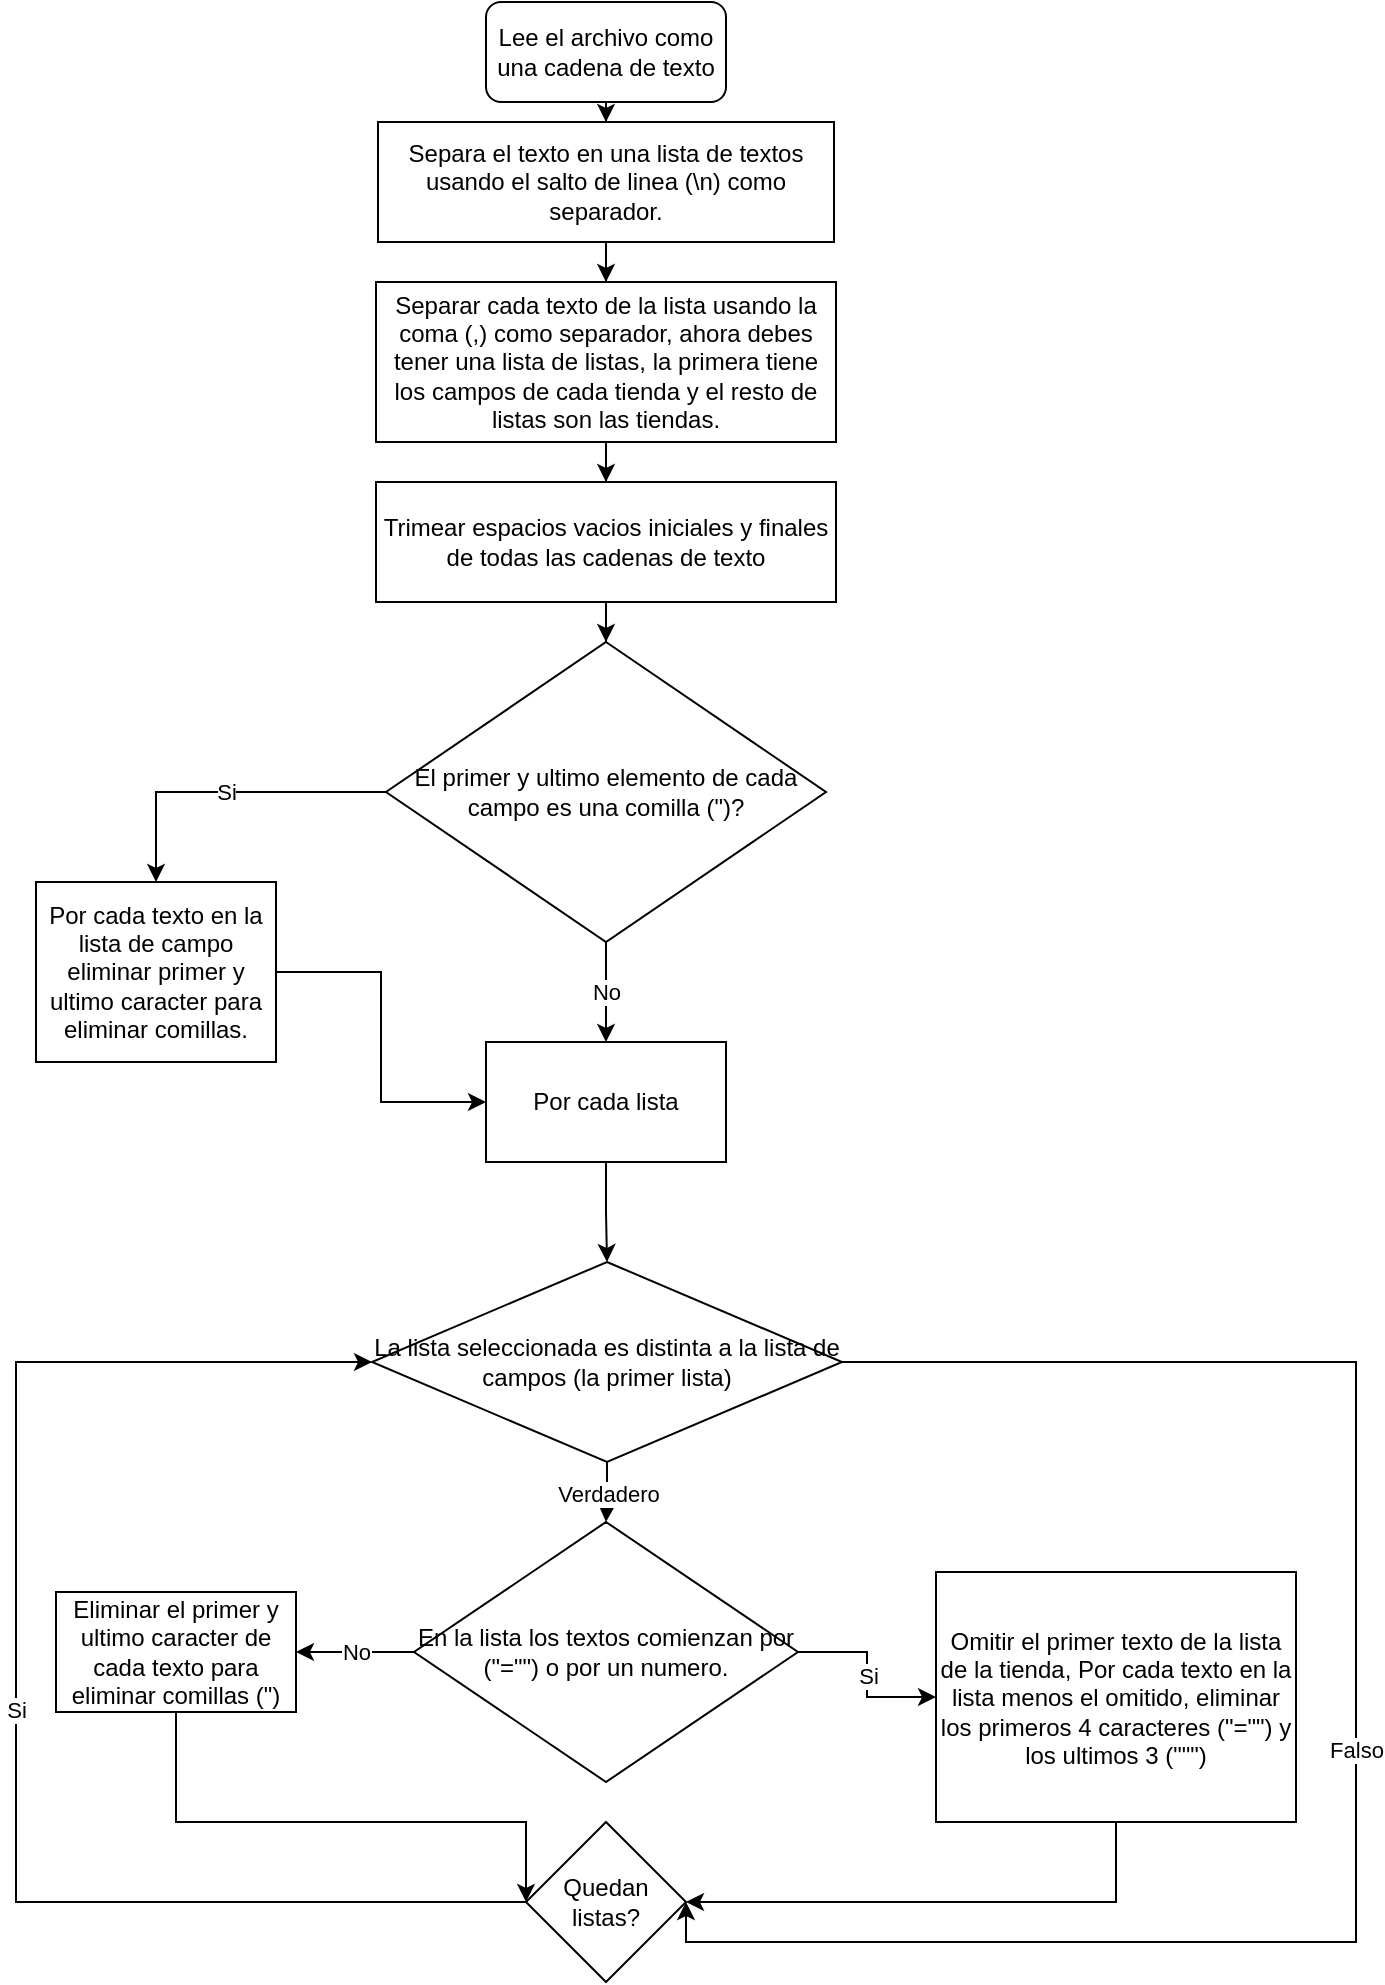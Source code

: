 <mxfile version="25.0.3">
  <diagram name="Page-1" id="QiGNwmnF0ydiQjV3WvcA">
    <mxGraphModel dx="700" dy="360" grid="1" gridSize="10" guides="1" tooltips="1" connect="1" arrows="1" fold="1" page="1" pageScale="1" pageWidth="850" pageHeight="1100" math="0" shadow="0">
      <root>
        <mxCell id="0" />
        <mxCell id="1" parent="0" />
        <mxCell id="hOekY8qDoX06iNIJRlEA-7" style="edgeStyle=orthogonalEdgeStyle;rounded=0;orthogonalLoop=1;jettySize=auto;html=1;entryX=0.5;entryY=0;entryDx=0;entryDy=0;" edge="1" parent="1" source="hOekY8qDoX06iNIJRlEA-1" target="hOekY8qDoX06iNIJRlEA-6">
          <mxGeometry relative="1" as="geometry" />
        </mxCell>
        <mxCell id="hOekY8qDoX06iNIJRlEA-1" value="Lee el archivo como una cadena de texto" style="rounded=1;whiteSpace=wrap;html=1;" vertex="1" parent="1">
          <mxGeometry x="365" y="10" width="120" height="50" as="geometry" />
        </mxCell>
        <mxCell id="hOekY8qDoX06iNIJRlEA-39" value="Si" style="edgeStyle=orthogonalEdgeStyle;rounded=0;orthogonalLoop=1;jettySize=auto;html=1;entryX=0;entryY=0.5;entryDx=0;entryDy=0;" edge="1" parent="1" source="hOekY8qDoX06iNIJRlEA-4" target="hOekY8qDoX06iNIJRlEA-22">
          <mxGeometry relative="1" as="geometry" />
        </mxCell>
        <mxCell id="hOekY8qDoX06iNIJRlEA-44" value="No" style="edgeStyle=orthogonalEdgeStyle;rounded=0;orthogonalLoop=1;jettySize=auto;html=1;entryX=1;entryY=0.5;entryDx=0;entryDy=0;" edge="1" parent="1" source="hOekY8qDoX06iNIJRlEA-4" target="hOekY8qDoX06iNIJRlEA-43">
          <mxGeometry relative="1" as="geometry" />
        </mxCell>
        <mxCell id="hOekY8qDoX06iNIJRlEA-4" value="En la lista los textos comienzan por (&quot;=&quot;&quot;) o por un numero." style="rhombus;whiteSpace=wrap;html=1;" vertex="1" parent="1">
          <mxGeometry x="329" y="770" width="192" height="130" as="geometry" />
        </mxCell>
        <mxCell id="hOekY8qDoX06iNIJRlEA-10" style="edgeStyle=orthogonalEdgeStyle;rounded=0;orthogonalLoop=1;jettySize=auto;html=1;entryX=0.5;entryY=0;entryDx=0;entryDy=0;" edge="1" parent="1" source="hOekY8qDoX06iNIJRlEA-6" target="hOekY8qDoX06iNIJRlEA-9">
          <mxGeometry relative="1" as="geometry" />
        </mxCell>
        <mxCell id="hOekY8qDoX06iNIJRlEA-6" value="Separa el texto en una lista de textos usando el salto de linea (\n) como separador." style="rounded=0;whiteSpace=wrap;html=1;" vertex="1" parent="1">
          <mxGeometry x="311" y="70" width="228" height="60" as="geometry" />
        </mxCell>
        <mxCell id="hOekY8qDoX06iNIJRlEA-12" style="edgeStyle=orthogonalEdgeStyle;rounded=0;orthogonalLoop=1;jettySize=auto;html=1;entryX=0.5;entryY=0;entryDx=0;entryDy=0;" edge="1" parent="1" source="hOekY8qDoX06iNIJRlEA-9" target="hOekY8qDoX06iNIJRlEA-11">
          <mxGeometry relative="1" as="geometry" />
        </mxCell>
        <mxCell id="hOekY8qDoX06iNIJRlEA-9" value="Separar cada texto de la lista usando la coma (,) como separador, ahora debes tener una lista de listas, la primera tiene los campos de cada tienda y el resto de listas son las tiendas." style="rounded=0;whiteSpace=wrap;html=1;" vertex="1" parent="1">
          <mxGeometry x="310" y="150" width="230" height="80" as="geometry" />
        </mxCell>
        <mxCell id="hOekY8qDoX06iNIJRlEA-16" style="edgeStyle=orthogonalEdgeStyle;rounded=0;orthogonalLoop=1;jettySize=auto;html=1;entryX=0.5;entryY=0;entryDx=0;entryDy=0;" edge="1" parent="1" source="hOekY8qDoX06iNIJRlEA-11" target="hOekY8qDoX06iNIJRlEA-14">
          <mxGeometry relative="1" as="geometry" />
        </mxCell>
        <mxCell id="hOekY8qDoX06iNIJRlEA-11" value="Trimear espacios vacios iniciales y finales de todas las cadenas de texto" style="rounded=0;whiteSpace=wrap;html=1;" vertex="1" parent="1">
          <mxGeometry x="310" y="250" width="230" height="60" as="geometry" />
        </mxCell>
        <mxCell id="hOekY8qDoX06iNIJRlEA-18" value="Si" style="edgeStyle=orthogonalEdgeStyle;rounded=0;orthogonalLoop=1;jettySize=auto;html=1;entryX=0.5;entryY=0;entryDx=0;entryDy=0;" edge="1" parent="1" source="hOekY8qDoX06iNIJRlEA-14" target="hOekY8qDoX06iNIJRlEA-17">
          <mxGeometry relative="1" as="geometry" />
        </mxCell>
        <mxCell id="hOekY8qDoX06iNIJRlEA-37" value="No" style="edgeStyle=orthogonalEdgeStyle;rounded=0;orthogonalLoop=1;jettySize=auto;html=1;entryX=0.5;entryY=0;entryDx=0;entryDy=0;" edge="1" parent="1" source="hOekY8qDoX06iNIJRlEA-14" target="hOekY8qDoX06iNIJRlEA-25">
          <mxGeometry relative="1" as="geometry" />
        </mxCell>
        <mxCell id="hOekY8qDoX06iNIJRlEA-14" value="El primer y ultimo elemento de cada campo es una comilla (&quot;)?" style="rhombus;whiteSpace=wrap;html=1;" vertex="1" parent="1">
          <mxGeometry x="315" y="330" width="220" height="150" as="geometry" />
        </mxCell>
        <mxCell id="hOekY8qDoX06iNIJRlEA-38" style="edgeStyle=orthogonalEdgeStyle;rounded=0;orthogonalLoop=1;jettySize=auto;html=1;entryX=0;entryY=0.5;entryDx=0;entryDy=0;" edge="1" parent="1" source="hOekY8qDoX06iNIJRlEA-17" target="hOekY8qDoX06iNIJRlEA-25">
          <mxGeometry relative="1" as="geometry" />
        </mxCell>
        <mxCell id="hOekY8qDoX06iNIJRlEA-17" value="Por cada texto en la lista de campo eliminar primer y ultimo caracter para eliminar comillas." style="rounded=0;whiteSpace=wrap;html=1;" vertex="1" parent="1">
          <mxGeometry x="140" y="450" width="120" height="90" as="geometry" />
        </mxCell>
        <mxCell id="hOekY8qDoX06iNIJRlEA-32" value="" style="edgeStyle=orthogonalEdgeStyle;rounded=0;orthogonalLoop=1;jettySize=auto;html=1;" edge="1" parent="1" source="hOekY8qDoX06iNIJRlEA-22" target="hOekY8qDoX06iNIJRlEA-31">
          <mxGeometry relative="1" as="geometry">
            <Array as="points">
              <mxPoint x="680" y="960" />
            </Array>
          </mxGeometry>
        </mxCell>
        <mxCell id="hOekY8qDoX06iNIJRlEA-22" value="Omitir el primer texto de la lista de la tienda, Por cada texto en la lista menos el omitido, eliminar los primeros 4 caracteres (&quot;=&quot;&quot;) y los ultimos 3 (&quot;&quot;&quot;)" style="rounded=0;whiteSpace=wrap;html=1;" vertex="1" parent="1">
          <mxGeometry x="590" y="795" width="180" height="125" as="geometry" />
        </mxCell>
        <mxCell id="hOekY8qDoX06iNIJRlEA-27" value="" style="edgeStyle=orthogonalEdgeStyle;rounded=0;orthogonalLoop=1;jettySize=auto;html=1;" edge="1" parent="1" source="hOekY8qDoX06iNIJRlEA-25" target="hOekY8qDoX06iNIJRlEA-26">
          <mxGeometry relative="1" as="geometry" />
        </mxCell>
        <mxCell id="hOekY8qDoX06iNIJRlEA-25" value="Por cada lista" style="rounded=0;whiteSpace=wrap;html=1;" vertex="1" parent="1">
          <mxGeometry x="365" y="530" width="120" height="60" as="geometry" />
        </mxCell>
        <mxCell id="hOekY8qDoX06iNIJRlEA-28" value="Verdadero" style="edgeStyle=orthogonalEdgeStyle;rounded=0;orthogonalLoop=1;jettySize=auto;html=1;entryX=0.5;entryY=0;entryDx=0;entryDy=0;" edge="1" parent="1" source="hOekY8qDoX06iNIJRlEA-26" target="hOekY8qDoX06iNIJRlEA-4">
          <mxGeometry relative="1" as="geometry" />
        </mxCell>
        <mxCell id="hOekY8qDoX06iNIJRlEA-26" value="La lista seleccionada es distinta a la lista de campos (la primer lista)" style="rhombus;whiteSpace=wrap;html=1;rounded=0;" vertex="1" parent="1">
          <mxGeometry x="308" y="640" width="235" height="100" as="geometry" />
        </mxCell>
        <mxCell id="hOekY8qDoX06iNIJRlEA-46" value="Si" style="edgeStyle=orthogonalEdgeStyle;rounded=0;orthogonalLoop=1;jettySize=auto;html=1;entryX=0;entryY=0.5;entryDx=0;entryDy=0;" edge="1" parent="1" source="hOekY8qDoX06iNIJRlEA-31" target="hOekY8qDoX06iNIJRlEA-26">
          <mxGeometry relative="1" as="geometry">
            <mxPoint x="140" y="700" as="targetPoint" />
            <Array as="points">
              <mxPoint x="130" y="960" />
              <mxPoint x="130" y="690" />
            </Array>
          </mxGeometry>
        </mxCell>
        <mxCell id="hOekY8qDoX06iNIJRlEA-31" value="Quedan listas?" style="rhombus;whiteSpace=wrap;html=1;rounded=0;" vertex="1" parent="1">
          <mxGeometry x="385" y="920" width="80" height="80" as="geometry" />
        </mxCell>
        <mxCell id="hOekY8qDoX06iNIJRlEA-40" value="Falso" style="edgeStyle=orthogonalEdgeStyle;rounded=0;orthogonalLoop=1;jettySize=auto;html=1;entryX=1;entryY=0.5;entryDx=0;entryDy=0;" edge="1" parent="1" source="hOekY8qDoX06iNIJRlEA-26" target="hOekY8qDoX06iNIJRlEA-31">
          <mxGeometry relative="1" as="geometry">
            <Array as="points">
              <mxPoint x="800" y="690" />
              <mxPoint x="800" y="980" />
            </Array>
          </mxGeometry>
        </mxCell>
        <mxCell id="hOekY8qDoX06iNIJRlEA-45" style="edgeStyle=orthogonalEdgeStyle;rounded=0;orthogonalLoop=1;jettySize=auto;html=1;entryX=0;entryY=0.5;entryDx=0;entryDy=0;" edge="1" parent="1" source="hOekY8qDoX06iNIJRlEA-43" target="hOekY8qDoX06iNIJRlEA-31">
          <mxGeometry relative="1" as="geometry">
            <Array as="points">
              <mxPoint x="210" y="920" />
              <mxPoint x="385" y="920" />
            </Array>
          </mxGeometry>
        </mxCell>
        <mxCell id="hOekY8qDoX06iNIJRlEA-43" value="Eliminar el primer y ultimo caracter de cada texto para eliminar comillas (&quot;)" style="rounded=0;whiteSpace=wrap;html=1;" vertex="1" parent="1">
          <mxGeometry x="150" y="805" width="120" height="60" as="geometry" />
        </mxCell>
      </root>
    </mxGraphModel>
  </diagram>
</mxfile>
